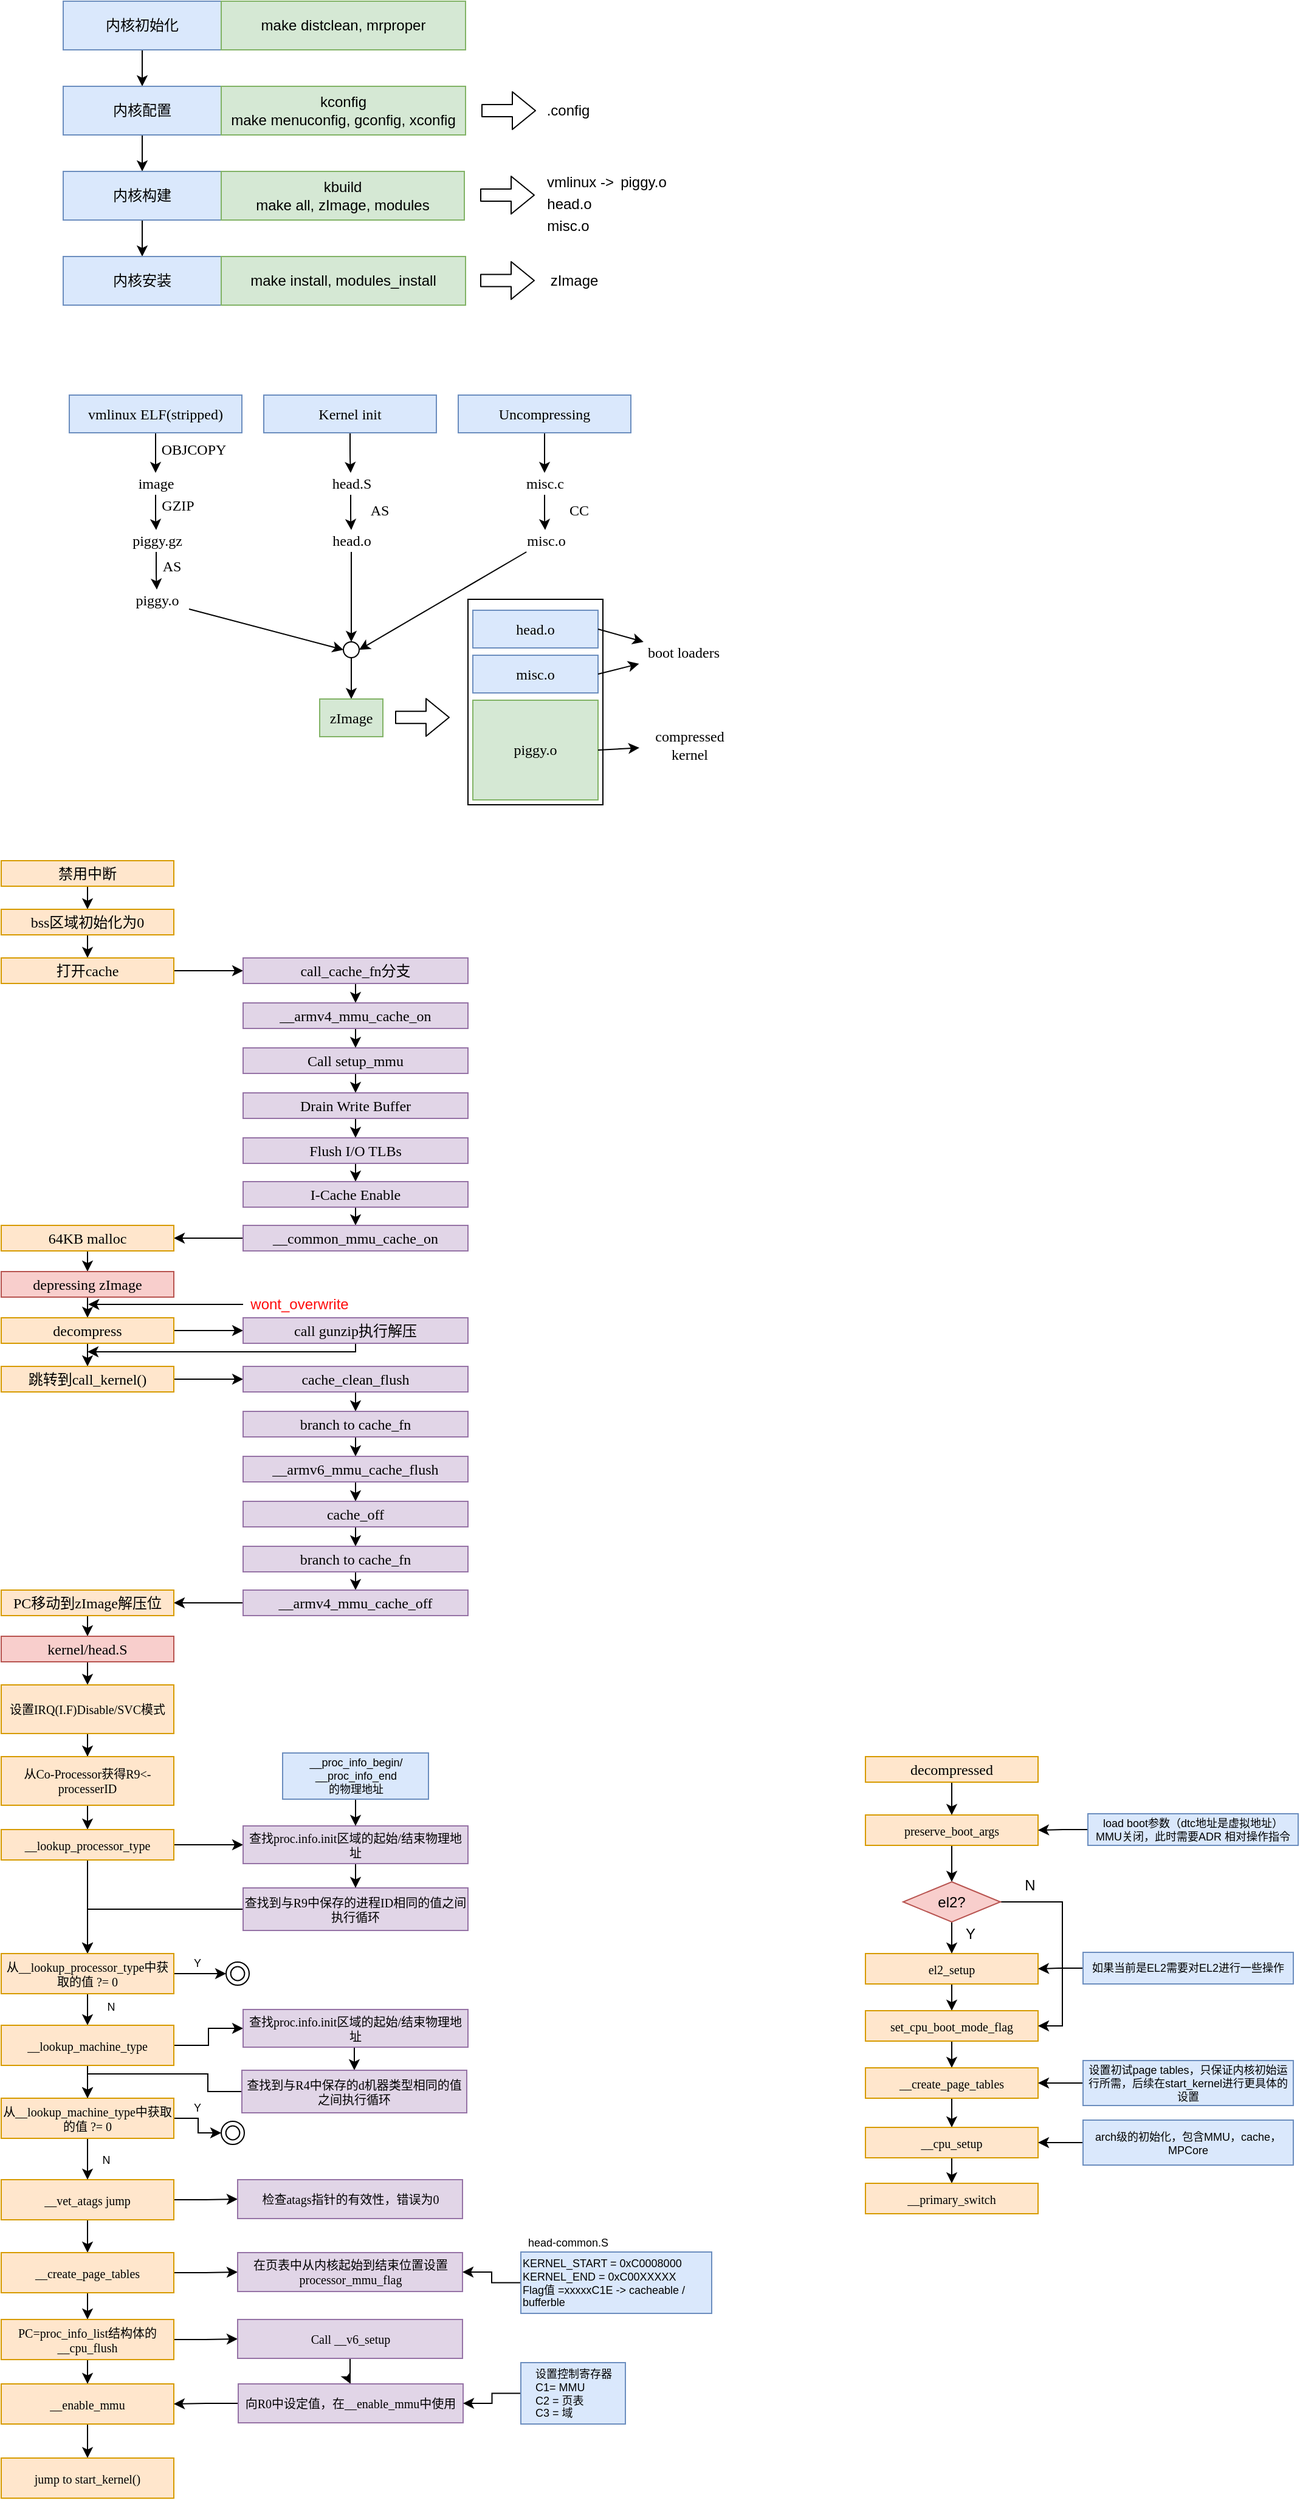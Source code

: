 <mxfile version="16.5.1" type="device"><diagram id="nBlxCqWoki0_Coxsjwx_" name="第 1 页"><mxGraphModel dx="613" dy="431" grid="0" gridSize="10" guides="1" tooltips="1" connect="1" arrows="1" fold="1" page="1" pageScale="1" pageWidth="827" pageHeight="1169" math="0" shadow="0"><root><mxCell id="0"/><mxCell id="1" parent="0"/><mxCell id="ceOXAeum6DfTXR1gbosc-9" style="edgeStyle=orthogonalEdgeStyle;rounded=1;orthogonalLoop=1;jettySize=auto;html=1;exitX=0.5;exitY=1;exitDx=0;exitDy=0;entryX=0.5;entryY=0;entryDx=0;entryDy=0;fontFamily=Helvetica;" parent="1" source="ceOXAeum6DfTXR1gbosc-1" target="ceOXAeum6DfTXR1gbosc-2" edge="1"><mxGeometry relative="1" as="geometry"/></mxCell><mxCell id="ceOXAeum6DfTXR1gbosc-1" value="内核初始化" style="rounded=0;whiteSpace=wrap;html=1;fillColor=#dae8fc;strokeColor=#6c8ebf;" parent="1" vertex="1"><mxGeometry x="160" y="230" width="130" height="40" as="geometry"/></mxCell><mxCell id="ceOXAeum6DfTXR1gbosc-10" style="edgeStyle=orthogonalEdgeStyle;rounded=1;orthogonalLoop=1;jettySize=auto;html=1;exitX=0.5;exitY=1;exitDx=0;exitDy=0;entryX=0.5;entryY=0;entryDx=0;entryDy=0;fontFamily=Helvetica;" parent="1" source="ceOXAeum6DfTXR1gbosc-2" target="ceOXAeum6DfTXR1gbosc-3" edge="1"><mxGeometry relative="1" as="geometry"/></mxCell><mxCell id="ceOXAeum6DfTXR1gbosc-2" value="内核配置" style="rounded=0;whiteSpace=wrap;html=1;fillColor=#dae8fc;strokeColor=#6c8ebf;" parent="1" vertex="1"><mxGeometry x="160" y="300" width="130" height="40" as="geometry"/></mxCell><mxCell id="ceOXAeum6DfTXR1gbosc-11" style="edgeStyle=orthogonalEdgeStyle;rounded=1;orthogonalLoop=1;jettySize=auto;html=1;exitX=0.5;exitY=1;exitDx=0;exitDy=0;fontFamily=Helvetica;" parent="1" source="ceOXAeum6DfTXR1gbosc-3" target="ceOXAeum6DfTXR1gbosc-4" edge="1"><mxGeometry relative="1" as="geometry"/></mxCell><mxCell id="ceOXAeum6DfTXR1gbosc-3" value="内核构建" style="rounded=0;whiteSpace=wrap;html=1;fillColor=#dae8fc;strokeColor=#6c8ebf;" parent="1" vertex="1"><mxGeometry x="160" y="370" width="130" height="40" as="geometry"/></mxCell><mxCell id="ceOXAeum6DfTXR1gbosc-4" value="内核安装" style="rounded=0;whiteSpace=wrap;html=1;fillColor=#dae8fc;strokeColor=#6c8ebf;" parent="1" vertex="1"><mxGeometry x="160" y="440" width="130" height="40" as="geometry"/></mxCell><mxCell id="ceOXAeum6DfTXR1gbosc-5" value="make distclean, mrproper" style="rounded=0;whiteSpace=wrap;html=1;fillColor=#d5e8d4;strokeColor=#82b366;" parent="1" vertex="1"><mxGeometry x="290" y="230" width="201" height="40" as="geometry"/></mxCell><mxCell id="ceOXAeum6DfTXR1gbosc-6" value="kconfig&lt;br&gt;make menuconfig, gconfig, xconfig" style="rounded=0;whiteSpace=wrap;html=1;fillColor=#d5e8d4;strokeColor=#82b366;" parent="1" vertex="1"><mxGeometry x="290" y="300" width="201" height="40" as="geometry"/></mxCell><mxCell id="ceOXAeum6DfTXR1gbosc-7" value="kbuild&lt;br&gt;make all, zImage, modules" style="rounded=0;whiteSpace=wrap;html=1;fillColor=#d5e8d4;strokeColor=#82b366;" parent="1" vertex="1"><mxGeometry x="290" y="370" width="200" height="40" as="geometry"/></mxCell><mxCell id="ceOXAeum6DfTXR1gbosc-8" value="make install, modules_install" style="rounded=0;whiteSpace=wrap;html=1;fillColor=#d5e8d4;strokeColor=#82b366;" parent="1" vertex="1"><mxGeometry x="290" y="440" width="201" height="40" as="geometry"/></mxCell><mxCell id="ceOXAeum6DfTXR1gbosc-12" value="" style="shape=flexArrow;endArrow=classic;html=1;rounded=1;fontFamily=Helvetica;" parent="1" edge="1"><mxGeometry width="50" height="50" relative="1" as="geometry"><mxPoint x="504" y="320" as="sourcePoint"/><mxPoint x="549" y="320" as="targetPoint"/></mxGeometry></mxCell><mxCell id="ceOXAeum6DfTXR1gbosc-13" value=".config" style="text;html=1;align=center;verticalAlign=middle;resizable=0;points=[];autosize=1;strokeColor=none;fillColor=none;fontFamily=Helvetica;" parent="1" vertex="1"><mxGeometry x="552" y="311" width="45" height="18" as="geometry"/></mxCell><mxCell id="ceOXAeum6DfTXR1gbosc-14" value="" style="shape=flexArrow;endArrow=classic;html=1;rounded=1;fontFamily=Helvetica;" parent="1" edge="1"><mxGeometry width="50" height="50" relative="1" as="geometry"><mxPoint x="503" y="389.5" as="sourcePoint"/><mxPoint x="548" y="389.5" as="targetPoint"/></mxGeometry></mxCell><mxCell id="ceOXAeum6DfTXR1gbosc-15" value="vmlinux -&amp;gt;" style="text;html=1;align=center;verticalAlign=middle;resizable=0;points=[];autosize=1;strokeColor=none;fillColor=none;fontFamily=Helvetica;" parent="1" vertex="1"><mxGeometry x="552" y="370" width="65" height="18" as="geometry"/></mxCell><mxCell id="ceOXAeum6DfTXR1gbosc-16" value="head.o" style="text;html=1;align=center;verticalAlign=middle;resizable=0;points=[];autosize=1;strokeColor=none;fillColor=none;fontFamily=Helvetica;" parent="1" vertex="1"><mxGeometry x="552" y="388" width="47" height="18" as="geometry"/></mxCell><mxCell id="ceOXAeum6DfTXR1gbosc-17" value="misc.o" style="text;html=1;align=center;verticalAlign=middle;resizable=0;points=[];autosize=1;strokeColor=none;fillColor=none;fontFamily=Helvetica;" parent="1" vertex="1"><mxGeometry x="552" y="406" width="45" height="18" as="geometry"/></mxCell><mxCell id="ceOXAeum6DfTXR1gbosc-18" value="piggy.o" style="text;html=1;align=center;verticalAlign=middle;resizable=0;points=[];autosize=1;strokeColor=none;fillColor=none;fontFamily=Helvetica;" parent="1" vertex="1"><mxGeometry x="613" y="370" width="48" height="18" as="geometry"/></mxCell><mxCell id="ceOXAeum6DfTXR1gbosc-20" value="" style="shape=flexArrow;endArrow=classic;html=1;rounded=1;fontFamily=Helvetica;" parent="1" edge="1"><mxGeometry width="50" height="50" relative="1" as="geometry"><mxPoint x="503" y="459.8" as="sourcePoint"/><mxPoint x="548" y="459.8" as="targetPoint"/></mxGeometry></mxCell><mxCell id="ceOXAeum6DfTXR1gbosc-21" value="zImage" style="text;html=1;align=center;verticalAlign=middle;resizable=0;points=[];autosize=1;strokeColor=none;fillColor=none;fontFamily=Helvetica;" parent="1" vertex="1"><mxGeometry x="555" y="451" width="49" height="18" as="geometry"/></mxCell><mxCell id="ceOXAeum6DfTXR1gbosc-27" style="edgeStyle=orthogonalEdgeStyle;rounded=1;orthogonalLoop=1;jettySize=auto;html=1;exitX=0.5;exitY=1;exitDx=0;exitDy=0;fontFamily=Verdana;" parent="1" source="ceOXAeum6DfTXR1gbosc-22" target="ceOXAeum6DfTXR1gbosc-26" edge="1"><mxGeometry relative="1" as="geometry"/></mxCell><mxCell id="ceOXAeum6DfTXR1gbosc-22" value="vmlinux ELF(stripped)" style="rounded=0;whiteSpace=wrap;html=1;fillColor=#dae8fc;strokeColor=#6c8ebf;fontFamily=Verdana;horizontal=1;" parent="1" vertex="1"><mxGeometry x="165" y="554" width="142" height="31" as="geometry"/></mxCell><mxCell id="ceOXAeum6DfTXR1gbosc-37" style="edgeStyle=orthogonalEdgeStyle;rounded=1;orthogonalLoop=1;jettySize=auto;html=1;exitX=0.5;exitY=1;exitDx=0;exitDy=0;fontFamily=Verdana;" parent="1" source="ceOXAeum6DfTXR1gbosc-23" target="ceOXAeum6DfTXR1gbosc-36" edge="1"><mxGeometry relative="1" as="geometry"/></mxCell><mxCell id="ceOXAeum6DfTXR1gbosc-23" value="Kernel init" style="rounded=0;whiteSpace=wrap;html=1;fillColor=#dae8fc;strokeColor=#6c8ebf;fontFamily=Verdana;horizontal=1;" parent="1" vertex="1"><mxGeometry x="325" y="554" width="142" height="31" as="geometry"/></mxCell><mxCell id="ceOXAeum6DfTXR1gbosc-44" style="edgeStyle=orthogonalEdgeStyle;rounded=1;orthogonalLoop=1;jettySize=auto;html=1;exitX=0.5;exitY=1;exitDx=0;exitDy=0;fontFamily=Verdana;" parent="1" source="ceOXAeum6DfTXR1gbosc-24" target="ceOXAeum6DfTXR1gbosc-41" edge="1"><mxGeometry relative="1" as="geometry"/></mxCell><mxCell id="ceOXAeum6DfTXR1gbosc-24" value="Uncompressing" style="rounded=0;whiteSpace=wrap;html=1;fillColor=#dae8fc;strokeColor=#6c8ebf;fontFamily=Verdana;horizontal=1;" parent="1" vertex="1"><mxGeometry x="485" y="554" width="142" height="31" as="geometry"/></mxCell><mxCell id="ceOXAeum6DfTXR1gbosc-29" style="edgeStyle=orthogonalEdgeStyle;rounded=1;orthogonalLoop=1;jettySize=auto;html=1;fontFamily=Verdana;" parent="1" source="ceOXAeum6DfTXR1gbosc-26" target="ceOXAeum6DfTXR1gbosc-28" edge="1"><mxGeometry relative="1" as="geometry"/></mxCell><mxCell id="ceOXAeum6DfTXR1gbosc-26" value="image" style="text;html=1;align=center;verticalAlign=middle;resizable=0;points=[];autosize=1;strokeColor=none;fillColor=none;fontFamily=Verdana;" parent="1" vertex="1"><mxGeometry x="212.5" y="618" width="47" height="18" as="geometry"/></mxCell><mxCell id="ceOXAeum6DfTXR1gbosc-34" style="edgeStyle=orthogonalEdgeStyle;rounded=1;orthogonalLoop=1;jettySize=auto;html=1;fontFamily=Verdana;" parent="1" source="ceOXAeum6DfTXR1gbosc-28" target="ceOXAeum6DfTXR1gbosc-33" edge="1"><mxGeometry relative="1" as="geometry"/></mxCell><mxCell id="ceOXAeum6DfTXR1gbosc-28" value="piggy.gz" style="text;html=1;align=center;verticalAlign=middle;resizable=0;points=[];autosize=1;strokeColor=none;fillColor=none;fontFamily=Verdana;" parent="1" vertex="1"><mxGeometry x="206.5" y="665" width="60" height="18" as="geometry"/></mxCell><mxCell id="ceOXAeum6DfTXR1gbosc-30" value="GZIP" style="text;html=1;align=center;verticalAlign=middle;resizable=0;points=[];autosize=1;strokeColor=none;fillColor=none;fontFamily=Verdana;" parent="1" vertex="1"><mxGeometry x="234" y="636" width="40" height="18" as="geometry"/></mxCell><mxCell id="ceOXAeum6DfTXR1gbosc-31" value="OBJCOPY" style="text;html=1;align=center;verticalAlign=middle;resizable=0;points=[];autosize=1;strokeColor=none;fillColor=none;fontFamily=Verdana;" parent="1" vertex="1"><mxGeometry x="234" y="590" width="66" height="18" as="geometry"/></mxCell><mxCell id="ceOXAeum6DfTXR1gbosc-47" style="rounded=1;orthogonalLoop=1;jettySize=auto;html=1;entryX=0;entryY=0.5;entryDx=0;entryDy=0;fontFamily=Verdana;" parent="1" source="ceOXAeum6DfTXR1gbosc-33" target="ceOXAeum6DfTXR1gbosc-46" edge="1"><mxGeometry relative="1" as="geometry"/></mxCell><mxCell id="ceOXAeum6DfTXR1gbosc-33" value="piggy.o" style="text;html=1;align=center;verticalAlign=middle;resizable=0;points=[];autosize=1;strokeColor=none;fillColor=none;fontFamily=Verdana;" parent="1" vertex="1"><mxGeometry x="210.5" y="714" width="53" height="18" as="geometry"/></mxCell><mxCell id="ceOXAeum6DfTXR1gbosc-35" value="AS" style="text;html=1;align=center;verticalAlign=middle;resizable=0;points=[];autosize=1;strokeColor=none;fillColor=none;fontFamily=Verdana;" parent="1" vertex="1"><mxGeometry x="236" y="686" width="26" height="18" as="geometry"/></mxCell><mxCell id="ceOXAeum6DfTXR1gbosc-40" style="edgeStyle=orthogonalEdgeStyle;rounded=1;orthogonalLoop=1;jettySize=auto;html=1;fontFamily=Verdana;" parent="1" source="ceOXAeum6DfTXR1gbosc-36" target="ceOXAeum6DfTXR1gbosc-39" edge="1"><mxGeometry relative="1" as="geometry"/></mxCell><mxCell id="ceOXAeum6DfTXR1gbosc-36" value="head.S" style="text;html=1;align=center;verticalAlign=middle;resizable=0;points=[];autosize=1;strokeColor=none;fillColor=none;fontFamily=Verdana;" parent="1" vertex="1"><mxGeometry x="370.5" y="618" width="52" height="18" as="geometry"/></mxCell><mxCell id="ceOXAeum6DfTXR1gbosc-38" value="AS" style="text;html=1;align=center;verticalAlign=middle;resizable=0;points=[];autosize=1;strokeColor=none;fillColor=none;fontFamily=Verdana;" parent="1" vertex="1"><mxGeometry x="407" y="640" width="26" height="18" as="geometry"/></mxCell><mxCell id="ceOXAeum6DfTXR1gbosc-48" style="edgeStyle=orthogonalEdgeStyle;curved=1;rounded=1;orthogonalLoop=1;jettySize=auto;html=1;entryX=0.5;entryY=0;entryDx=0;entryDy=0;fontFamily=Verdana;" parent="1" source="ceOXAeum6DfTXR1gbosc-39" target="ceOXAeum6DfTXR1gbosc-46" edge="1"><mxGeometry relative="1" as="geometry"/></mxCell><mxCell id="ceOXAeum6DfTXR1gbosc-39" value="head.o" style="text;html=1;align=center;verticalAlign=middle;resizable=0;points=[];autosize=1;strokeColor=none;fillColor=none;fontFamily=Verdana;" parent="1" vertex="1"><mxGeometry x="371.5" y="665" width="51" height="18" as="geometry"/></mxCell><mxCell id="ceOXAeum6DfTXR1gbosc-43" style="edgeStyle=orthogonalEdgeStyle;rounded=1;orthogonalLoop=1;jettySize=auto;html=1;fontFamily=Verdana;" parent="1" source="ceOXAeum6DfTXR1gbosc-41" target="ceOXAeum6DfTXR1gbosc-42" edge="1"><mxGeometry relative="1" as="geometry"/></mxCell><mxCell id="ceOXAeum6DfTXR1gbosc-41" value="misc.c" style="text;html=1;align=center;verticalAlign=middle;resizable=0;points=[];autosize=1;strokeColor=none;fillColor=none;fontFamily=Verdana;" parent="1" vertex="1"><mxGeometry x="532" y="618" width="48" height="18" as="geometry"/></mxCell><mxCell id="ceOXAeum6DfTXR1gbosc-49" style="rounded=1;orthogonalLoop=1;jettySize=auto;html=1;entryX=1;entryY=0.5;entryDx=0;entryDy=0;fontFamily=Verdana;" parent="1" source="ceOXAeum6DfTXR1gbosc-42" target="ceOXAeum6DfTXR1gbosc-46" edge="1"><mxGeometry relative="1" as="geometry"/></mxCell><mxCell id="ceOXAeum6DfTXR1gbosc-42" value="misc.o" style="text;html=1;align=center;verticalAlign=middle;resizable=0;points=[];autosize=1;strokeColor=none;fillColor=none;fontFamily=Verdana;" parent="1" vertex="1"><mxGeometry x="532" y="665" width="49" height="18" as="geometry"/></mxCell><mxCell id="ceOXAeum6DfTXR1gbosc-45" value="CC" style="text;html=1;align=center;verticalAlign=middle;resizable=0;points=[];autosize=1;strokeColor=none;fillColor=none;fontFamily=Verdana;" parent="1" vertex="1"><mxGeometry x="570" y="640" width="27" height="18" as="geometry"/></mxCell><mxCell id="ceOXAeum6DfTXR1gbosc-51" style="edgeStyle=none;rounded=1;orthogonalLoop=1;jettySize=auto;html=1;exitX=0.5;exitY=1;exitDx=0;exitDy=0;fontFamily=Verdana;" parent="1" source="ceOXAeum6DfTXR1gbosc-46" target="ceOXAeum6DfTXR1gbosc-50" edge="1"><mxGeometry relative="1" as="geometry"/></mxCell><mxCell id="ceOXAeum6DfTXR1gbosc-46" value="" style="ellipse;whiteSpace=wrap;html=1;aspect=fixed;rounded=0;fontFamily=Verdana;" parent="1" vertex="1"><mxGeometry x="390.5" y="757" width="13" height="13" as="geometry"/></mxCell><mxCell id="ceOXAeum6DfTXR1gbosc-50" value="zImage" style="rounded=0;whiteSpace=wrap;html=1;fillColor=#d5e8d4;strokeColor=#82b366;fontFamily=Verdana;horizontal=1;" parent="1" vertex="1"><mxGeometry x="371" y="804" width="52" height="31" as="geometry"/></mxCell><mxCell id="ceOXAeum6DfTXR1gbosc-56" value="" style="group" parent="1" vertex="1" connectable="0"><mxGeometry x="493" y="722" width="111" height="169" as="geometry"/></mxCell><mxCell id="ceOXAeum6DfTXR1gbosc-52" value="" style="rounded=0;whiteSpace=wrap;html=1;fontFamily=Verdana;horizontal=1;" parent="ceOXAeum6DfTXR1gbosc-56" vertex="1"><mxGeometry width="111" height="169" as="geometry"/></mxCell><mxCell id="ceOXAeum6DfTXR1gbosc-53" value="head.o" style="rounded=0;whiteSpace=wrap;html=1;fillColor=#dae8fc;strokeColor=#6c8ebf;fontFamily=Verdana;horizontal=1;" parent="ceOXAeum6DfTXR1gbosc-56" vertex="1"><mxGeometry x="4" y="9" width="103" height="31" as="geometry"/></mxCell><mxCell id="ceOXAeum6DfTXR1gbosc-54" value="misc.o" style="rounded=0;whiteSpace=wrap;html=1;fillColor=#dae8fc;strokeColor=#6c8ebf;fontFamily=Verdana;horizontal=1;" parent="ceOXAeum6DfTXR1gbosc-56" vertex="1"><mxGeometry x="4" y="46" width="103" height="31" as="geometry"/></mxCell><mxCell id="ceOXAeum6DfTXR1gbosc-55" value="piggy.o" style="rounded=0;whiteSpace=wrap;html=1;fillColor=#d5e8d4;strokeColor=#82b366;fontFamily=Verdana;horizontal=1;" parent="ceOXAeum6DfTXR1gbosc-56" vertex="1"><mxGeometry x="4" y="83" width="103" height="82" as="geometry"/></mxCell><mxCell id="ceOXAeum6DfTXR1gbosc-58" value="" style="shape=flexArrow;endArrow=classic;html=1;rounded=1;fontFamily=Helvetica;" parent="1" edge="1"><mxGeometry width="50" height="50" relative="1" as="geometry"><mxPoint x="433" y="819.16" as="sourcePoint"/><mxPoint x="478" y="819.16" as="targetPoint"/></mxGeometry></mxCell><mxCell id="ceOXAeum6DfTXR1gbosc-59" value="boot loaders" style="text;html=1;align=center;verticalAlign=middle;resizable=0;points=[];autosize=1;strokeColor=none;fillColor=none;fontFamily=Verdana;" parent="1" vertex="1"><mxGeometry x="627" y="757" width="85" height="18" as="geometry"/></mxCell><mxCell id="ceOXAeum6DfTXR1gbosc-60" style="edgeStyle=none;rounded=1;orthogonalLoop=1;jettySize=auto;html=1;exitX=1;exitY=0.5;exitDx=0;exitDy=0;fontFamily=Verdana;" parent="1" source="ceOXAeum6DfTXR1gbosc-53" target="ceOXAeum6DfTXR1gbosc-59" edge="1"><mxGeometry relative="1" as="geometry"/></mxCell><mxCell id="ceOXAeum6DfTXR1gbosc-61" style="edgeStyle=none;rounded=1;orthogonalLoop=1;jettySize=auto;html=1;exitX=1;exitY=0.5;exitDx=0;exitDy=0;fontFamily=Verdana;" parent="1" source="ceOXAeum6DfTXR1gbosc-54" target="ceOXAeum6DfTXR1gbosc-59" edge="1"><mxGeometry relative="1" as="geometry"/></mxCell><mxCell id="ceOXAeum6DfTXR1gbosc-62" value="compressed&lt;br&gt;kernel" style="text;html=1;align=center;verticalAlign=middle;resizable=0;points=[];autosize=1;strokeColor=none;fillColor=none;fontFamily=Verdana;" parent="1" vertex="1"><mxGeometry x="634" y="826" width="82" height="32" as="geometry"/></mxCell><mxCell id="ceOXAeum6DfTXR1gbosc-63" style="edgeStyle=none;rounded=1;orthogonalLoop=1;jettySize=auto;html=1;exitX=1;exitY=0.5;exitDx=0;exitDy=0;fontFamily=Verdana;" parent="1" source="ceOXAeum6DfTXR1gbosc-55" target="ceOXAeum6DfTXR1gbosc-62" edge="1"><mxGeometry relative="1" as="geometry"/></mxCell><mxCell id="ceOXAeum6DfTXR1gbosc-77" style="edgeStyle=none;rounded=1;orthogonalLoop=1;jettySize=auto;html=1;exitX=0.5;exitY=1;exitDx=0;exitDy=0;fontFamily=Verdana;" parent="1" source="ceOXAeum6DfTXR1gbosc-65" target="ceOXAeum6DfTXR1gbosc-67" edge="1"><mxGeometry relative="1" as="geometry"/></mxCell><mxCell id="ceOXAeum6DfTXR1gbosc-65" value="禁用中断" style="rounded=0;whiteSpace=wrap;html=1;fillColor=#ffe6cc;strokeColor=#d79b00;fontFamily=Verdana;horizontal=1;" parent="1" vertex="1"><mxGeometry x="109" y="937" width="142" height="21" as="geometry"/></mxCell><mxCell id="ceOXAeum6DfTXR1gbosc-78" style="edgeStyle=none;rounded=1;orthogonalLoop=1;jettySize=auto;html=1;exitX=0.5;exitY=1;exitDx=0;exitDy=0;fontFamily=Verdana;" parent="1" source="ceOXAeum6DfTXR1gbosc-67" target="ceOXAeum6DfTXR1gbosc-68" edge="1"><mxGeometry relative="1" as="geometry"/></mxCell><mxCell id="ceOXAeum6DfTXR1gbosc-67" value="bss区域初始化为0" style="rounded=0;whiteSpace=wrap;html=1;fillColor=#ffe6cc;strokeColor=#d79b00;fontFamily=Verdana;horizontal=1;" parent="1" vertex="1"><mxGeometry x="109" y="977" width="142" height="21" as="geometry"/></mxCell><mxCell id="ceOXAeum6DfTXR1gbosc-79" style="edgeStyle=none;rounded=1;orthogonalLoop=1;jettySize=auto;html=1;exitX=1;exitY=0.5;exitDx=0;exitDy=0;entryX=0;entryY=0.5;entryDx=0;entryDy=0;fontFamily=Verdana;" parent="1" source="ceOXAeum6DfTXR1gbosc-68" target="ceOXAeum6DfTXR1gbosc-69" edge="1"><mxGeometry relative="1" as="geometry"/></mxCell><mxCell id="ceOXAeum6DfTXR1gbosc-68" value="打开cache" style="rounded=0;whiteSpace=wrap;html=1;fillColor=#ffe6cc;strokeColor=#d79b00;fontFamily=Verdana;horizontal=1;" parent="1" vertex="1"><mxGeometry x="109" y="1017" width="142" height="21" as="geometry"/></mxCell><mxCell id="ceOXAeum6DfTXR1gbosc-80" style="edgeStyle=none;rounded=1;orthogonalLoop=1;jettySize=auto;html=1;exitX=0.5;exitY=1;exitDx=0;exitDy=0;entryX=0.5;entryY=0;entryDx=0;entryDy=0;fontFamily=Verdana;" parent="1" source="ceOXAeum6DfTXR1gbosc-69" target="ceOXAeum6DfTXR1gbosc-70" edge="1"><mxGeometry relative="1" as="geometry"/></mxCell><mxCell id="ceOXAeum6DfTXR1gbosc-69" value="call_cache_fn分支" style="rounded=0;whiteSpace=wrap;html=1;fillColor=#e1d5e7;strokeColor=#9673a6;fontFamily=Verdana;horizontal=1;" parent="1" vertex="1"><mxGeometry x="308" y="1017" width="185" height="21" as="geometry"/></mxCell><mxCell id="ceOXAeum6DfTXR1gbosc-81" style="edgeStyle=none;rounded=1;orthogonalLoop=1;jettySize=auto;html=1;exitX=0.5;exitY=1;exitDx=0;exitDy=0;entryX=0.5;entryY=0;entryDx=0;entryDy=0;fontFamily=Verdana;" parent="1" source="ceOXAeum6DfTXR1gbosc-70" target="ceOXAeum6DfTXR1gbosc-71" edge="1"><mxGeometry relative="1" as="geometry"/></mxCell><mxCell id="ceOXAeum6DfTXR1gbosc-70" value="__armv4_mmu_cache_on" style="rounded=0;whiteSpace=wrap;html=1;fillColor=#e1d5e7;strokeColor=#9673a6;fontFamily=Verdana;horizontal=1;" parent="1" vertex="1"><mxGeometry x="308" y="1054" width="185" height="21" as="geometry"/></mxCell><mxCell id="ceOXAeum6DfTXR1gbosc-82" style="edgeStyle=none;rounded=1;orthogonalLoop=1;jettySize=auto;html=1;exitX=0.5;exitY=1;exitDx=0;exitDy=0;fontFamily=Verdana;" parent="1" source="ceOXAeum6DfTXR1gbosc-71" target="ceOXAeum6DfTXR1gbosc-72" edge="1"><mxGeometry relative="1" as="geometry"/></mxCell><mxCell id="ceOXAeum6DfTXR1gbosc-71" value="Call setup_mmu" style="rounded=0;whiteSpace=wrap;html=1;fillColor=#e1d5e7;strokeColor=#9673a6;fontFamily=Verdana;horizontal=1;" parent="1" vertex="1"><mxGeometry x="308" y="1091" width="185" height="21" as="geometry"/></mxCell><mxCell id="ceOXAeum6DfTXR1gbosc-83" style="edgeStyle=none;rounded=1;orthogonalLoop=1;jettySize=auto;html=1;exitX=0.5;exitY=1;exitDx=0;exitDy=0;entryX=0.5;entryY=0;entryDx=0;entryDy=0;fontFamily=Verdana;" parent="1" source="ceOXAeum6DfTXR1gbosc-72" target="ceOXAeum6DfTXR1gbosc-73" edge="1"><mxGeometry relative="1" as="geometry"/></mxCell><mxCell id="ceOXAeum6DfTXR1gbosc-72" value="Drain Write Buffer" style="rounded=0;whiteSpace=wrap;html=1;fillColor=#e1d5e7;strokeColor=#9673a6;fontFamily=Verdana;horizontal=1;" parent="1" vertex="1"><mxGeometry x="308" y="1128" width="185" height="21" as="geometry"/></mxCell><mxCell id="ceOXAeum6DfTXR1gbosc-84" style="edgeStyle=none;rounded=1;orthogonalLoop=1;jettySize=auto;html=1;exitX=0.5;exitY=1;exitDx=0;exitDy=0;fontFamily=Verdana;" parent="1" source="ceOXAeum6DfTXR1gbosc-73" target="ceOXAeum6DfTXR1gbosc-74" edge="1"><mxGeometry relative="1" as="geometry"/></mxCell><mxCell id="ceOXAeum6DfTXR1gbosc-73" value="Flush I/O TLBs" style="rounded=0;whiteSpace=wrap;html=1;fillColor=#e1d5e7;strokeColor=#9673a6;fontFamily=Verdana;horizontal=1;" parent="1" vertex="1"><mxGeometry x="308" y="1165" width="185" height="21" as="geometry"/></mxCell><mxCell id="ceOXAeum6DfTXR1gbosc-85" style="edgeStyle=none;rounded=1;orthogonalLoop=1;jettySize=auto;html=1;exitX=0.5;exitY=1;exitDx=0;exitDy=0;entryX=0.5;entryY=0;entryDx=0;entryDy=0;fontFamily=Verdana;" parent="1" source="ceOXAeum6DfTXR1gbosc-74" target="ceOXAeum6DfTXR1gbosc-75" edge="1"><mxGeometry relative="1" as="geometry"/></mxCell><mxCell id="ceOXAeum6DfTXR1gbosc-74" value="I-Cache Enable" style="rounded=0;whiteSpace=wrap;html=1;fillColor=#e1d5e7;strokeColor=#9673a6;fontFamily=Verdana;horizontal=1;" parent="1" vertex="1"><mxGeometry x="308" y="1201" width="185" height="21" as="geometry"/></mxCell><mxCell id="ceOXAeum6DfTXR1gbosc-86" style="edgeStyle=none;rounded=1;orthogonalLoop=1;jettySize=auto;html=1;exitX=0;exitY=0.5;exitDx=0;exitDy=0;fontFamily=Verdana;" parent="1" source="ceOXAeum6DfTXR1gbosc-75" target="ceOXAeum6DfTXR1gbosc-76" edge="1"><mxGeometry relative="1" as="geometry"/></mxCell><mxCell id="ceOXAeum6DfTXR1gbosc-75" value="__common_mmu_cache_on" style="rounded=0;whiteSpace=wrap;html=1;fillColor=#e1d5e7;strokeColor=#9673a6;fontFamily=Verdana;horizontal=1;" parent="1" vertex="1"><mxGeometry x="308" y="1237" width="185" height="21" as="geometry"/></mxCell><mxCell id="ceOXAeum6DfTXR1gbosc-88" style="edgeStyle=none;rounded=1;orthogonalLoop=1;jettySize=auto;html=1;exitX=0.5;exitY=1;exitDx=0;exitDy=0;fontFamily=Verdana;" parent="1" source="ceOXAeum6DfTXR1gbosc-76" target="ceOXAeum6DfTXR1gbosc-87" edge="1"><mxGeometry relative="1" as="geometry"/></mxCell><mxCell id="ceOXAeum6DfTXR1gbosc-76" value="64KB malloc" style="rounded=0;whiteSpace=wrap;html=1;fillColor=#ffe6cc;strokeColor=#d79b00;fontFamily=Verdana;horizontal=1;" parent="1" vertex="1"><mxGeometry x="109" y="1237" width="142" height="21" as="geometry"/></mxCell><mxCell id="aK4q0kGJORxL1aqDNGc3-50" style="edgeStyle=orthogonalEdgeStyle;rounded=0;orthogonalLoop=1;jettySize=auto;html=1;exitX=0.5;exitY=1;exitDx=0;exitDy=0;entryX=0.5;entryY=0;entryDx=0;entryDy=0;" parent="1" source="ceOXAeum6DfTXR1gbosc-87" target="aK4q0kGJORxL1aqDNGc3-26" edge="1"><mxGeometry relative="1" as="geometry"/></mxCell><mxCell id="ceOXAeum6DfTXR1gbosc-87" value="depressing zImage" style="rounded=0;whiteSpace=wrap;html=1;fillColor=#f8cecc;strokeColor=#b85450;fontFamily=Verdana;horizontal=1;" parent="1" vertex="1"><mxGeometry x="109" y="1275" width="142" height="21" as="geometry"/></mxCell><mxCell id="aK4q0kGJORxL1aqDNGc3-25" style="edgeStyle=none;rounded=1;orthogonalLoop=1;jettySize=auto;html=1;exitX=0.5;exitY=1;exitDx=0;exitDy=0;fontFamily=Verdana;" parent="1" source="aK4q0kGJORxL1aqDNGc3-26" target="aK4q0kGJORxL1aqDNGc3-28" edge="1"><mxGeometry relative="1" as="geometry"/></mxCell><mxCell id="aK4q0kGJORxL1aqDNGc3-67" style="edgeStyle=orthogonalEdgeStyle;rounded=0;orthogonalLoop=1;jettySize=auto;html=1;exitX=1;exitY=0.5;exitDx=0;exitDy=0;entryX=0;entryY=0.5;entryDx=0;entryDy=0;" parent="1" source="aK4q0kGJORxL1aqDNGc3-26" target="aK4q0kGJORxL1aqDNGc3-48" edge="1"><mxGeometry relative="1" as="geometry"/></mxCell><mxCell id="aK4q0kGJORxL1aqDNGc3-26" value="decompress" style="rounded=0;whiteSpace=wrap;html=1;fillColor=#ffe6cc;strokeColor=#d79b00;fontFamily=Verdana;horizontal=1;" parent="1" vertex="1"><mxGeometry x="109" y="1313" width="142" height="21" as="geometry"/></mxCell><mxCell id="aK4q0kGJORxL1aqDNGc3-53" style="edgeStyle=orthogonalEdgeStyle;rounded=0;orthogonalLoop=1;jettySize=auto;html=1;exitX=1;exitY=0.5;exitDx=0;exitDy=0;entryX=0;entryY=0.5;entryDx=0;entryDy=0;" parent="1" source="aK4q0kGJORxL1aqDNGc3-28" target="aK4q0kGJORxL1aqDNGc3-32" edge="1"><mxGeometry relative="1" as="geometry"/></mxCell><mxCell id="aK4q0kGJORxL1aqDNGc3-28" value="跳转到call_kernel()" style="rounded=0;whiteSpace=wrap;html=1;fillColor=#ffe6cc;strokeColor=#d79b00;fontFamily=Verdana;horizontal=1;" parent="1" vertex="1"><mxGeometry x="109" y="1353" width="142" height="21" as="geometry"/></mxCell><mxCell id="aK4q0kGJORxL1aqDNGc3-31" style="edgeStyle=none;rounded=1;orthogonalLoop=1;jettySize=auto;html=1;exitX=0.5;exitY=1;exitDx=0;exitDy=0;entryX=0.5;entryY=0;entryDx=0;entryDy=0;fontFamily=Verdana;" parent="1" source="aK4q0kGJORxL1aqDNGc3-32" target="aK4q0kGJORxL1aqDNGc3-34" edge="1"><mxGeometry relative="1" as="geometry"/></mxCell><mxCell id="aK4q0kGJORxL1aqDNGc3-32" value="cache_clean_flush" style="rounded=0;whiteSpace=wrap;html=1;fillColor=#e1d5e7;strokeColor=#9673a6;fontFamily=Verdana;horizontal=1;" parent="1" vertex="1"><mxGeometry x="308" y="1353" width="185" height="21" as="geometry"/></mxCell><mxCell id="aK4q0kGJORxL1aqDNGc3-33" style="edgeStyle=none;rounded=1;orthogonalLoop=1;jettySize=auto;html=1;exitX=0.5;exitY=1;exitDx=0;exitDy=0;entryX=0.5;entryY=0;entryDx=0;entryDy=0;fontFamily=Verdana;" parent="1" source="aK4q0kGJORxL1aqDNGc3-34" target="aK4q0kGJORxL1aqDNGc3-36" edge="1"><mxGeometry relative="1" as="geometry"/></mxCell><mxCell id="aK4q0kGJORxL1aqDNGc3-34" value="branch to cache_fn" style="rounded=0;whiteSpace=wrap;html=1;fillColor=#e1d5e7;strokeColor=#9673a6;fontFamily=Verdana;horizontal=1;" parent="1" vertex="1"><mxGeometry x="308" y="1390" width="185" height="21" as="geometry"/></mxCell><mxCell id="aK4q0kGJORxL1aqDNGc3-35" style="edgeStyle=none;rounded=1;orthogonalLoop=1;jettySize=auto;html=1;exitX=0.5;exitY=1;exitDx=0;exitDy=0;fontFamily=Verdana;" parent="1" source="aK4q0kGJORxL1aqDNGc3-36" target="aK4q0kGJORxL1aqDNGc3-38" edge="1"><mxGeometry relative="1" as="geometry"/></mxCell><mxCell id="aK4q0kGJORxL1aqDNGc3-36" value="__armv6_mmu_cache_flush" style="rounded=0;whiteSpace=wrap;html=1;fillColor=#e1d5e7;strokeColor=#9673a6;fontFamily=Verdana;horizontal=1;" parent="1" vertex="1"><mxGeometry x="308" y="1427" width="185" height="21" as="geometry"/></mxCell><mxCell id="aK4q0kGJORxL1aqDNGc3-37" style="edgeStyle=none;rounded=1;orthogonalLoop=1;jettySize=auto;html=1;exitX=0.5;exitY=1;exitDx=0;exitDy=0;entryX=0.5;entryY=0;entryDx=0;entryDy=0;fontFamily=Verdana;" parent="1" source="aK4q0kGJORxL1aqDNGc3-38" target="aK4q0kGJORxL1aqDNGc3-40" edge="1"><mxGeometry relative="1" as="geometry"/></mxCell><mxCell id="aK4q0kGJORxL1aqDNGc3-38" value="cache_off" style="rounded=0;whiteSpace=wrap;html=1;fillColor=#e1d5e7;strokeColor=#9673a6;fontFamily=Verdana;horizontal=1;" parent="1" vertex="1"><mxGeometry x="308" y="1464" width="185" height="21" as="geometry"/></mxCell><mxCell id="aK4q0kGJORxL1aqDNGc3-39" style="edgeStyle=none;rounded=1;orthogonalLoop=1;jettySize=auto;html=1;exitX=0.5;exitY=1;exitDx=0;exitDy=0;fontFamily=Verdana;" parent="1" source="aK4q0kGJORxL1aqDNGc3-40" target="aK4q0kGJORxL1aqDNGc3-42" edge="1"><mxGeometry relative="1" as="geometry"/></mxCell><mxCell id="aK4q0kGJORxL1aqDNGc3-40" value="branch to cache_fn" style="rounded=0;whiteSpace=wrap;html=1;fillColor=#e1d5e7;strokeColor=#9673a6;fontFamily=Verdana;horizontal=1;" parent="1" vertex="1"><mxGeometry x="308" y="1501" width="185" height="21" as="geometry"/></mxCell><mxCell id="aK4q0kGJORxL1aqDNGc3-59" style="edgeStyle=orthogonalEdgeStyle;rounded=0;orthogonalLoop=1;jettySize=auto;html=1;exitX=0;exitY=0.5;exitDx=0;exitDy=0;entryX=1;entryY=0.5;entryDx=0;entryDy=0;" parent="1" source="aK4q0kGJORxL1aqDNGc3-42" target="aK4q0kGJORxL1aqDNGc3-46" edge="1"><mxGeometry relative="1" as="geometry"/></mxCell><mxCell id="aK4q0kGJORxL1aqDNGc3-42" value="__armv4_mmu_cache_off" style="rounded=0;whiteSpace=wrap;html=1;fillColor=#e1d5e7;strokeColor=#9673a6;fontFamily=Verdana;horizontal=1;" parent="1" vertex="1"><mxGeometry x="308" y="1537" width="185" height="21" as="geometry"/></mxCell><mxCell id="aK4q0kGJORxL1aqDNGc3-45" style="edgeStyle=none;rounded=1;orthogonalLoop=1;jettySize=auto;html=1;exitX=0.5;exitY=1;exitDx=0;exitDy=0;fontFamily=Verdana;" parent="1" source="aK4q0kGJORxL1aqDNGc3-46" target="aK4q0kGJORxL1aqDNGc3-47" edge="1"><mxGeometry relative="1" as="geometry"/></mxCell><mxCell id="aK4q0kGJORxL1aqDNGc3-46" value="PC移动到zImage解压位" style="rounded=0;whiteSpace=wrap;html=1;fillColor=#ffe6cc;strokeColor=#d79b00;fontFamily=Verdana;horizontal=1;" parent="1" vertex="1"><mxGeometry x="109" y="1537" width="142" height="21" as="geometry"/></mxCell><mxCell id="aK4q0kGJORxL1aqDNGc3-96" style="edgeStyle=orthogonalEdgeStyle;rounded=0;orthogonalLoop=1;jettySize=auto;html=1;exitX=0.5;exitY=1;exitDx=0;exitDy=0;entryX=0.5;entryY=0;entryDx=0;entryDy=0;fontSize=10;fontColor=#FF0A0A;" parent="1" source="aK4q0kGJORxL1aqDNGc3-47" target="aK4q0kGJORxL1aqDNGc3-95" edge="1"><mxGeometry relative="1" as="geometry"/></mxCell><mxCell id="aK4q0kGJORxL1aqDNGc3-47" value="kernel/head.S" style="rounded=0;whiteSpace=wrap;html=1;fillColor=#f8cecc;strokeColor=#b85450;fontFamily=Verdana;horizontal=1;" parent="1" vertex="1"><mxGeometry x="109" y="1575" width="142" height="21" as="geometry"/></mxCell><mxCell id="aK4q0kGJORxL1aqDNGc3-66" style="edgeStyle=orthogonalEdgeStyle;rounded=0;orthogonalLoop=1;jettySize=auto;html=1;exitX=0.5;exitY=1;exitDx=0;exitDy=0;" parent="1" source="aK4q0kGJORxL1aqDNGc3-48" edge="1"><mxGeometry relative="1" as="geometry"><mxPoint x="180" y="1341" as="targetPoint"/><Array as="points"><mxPoint x="401" y="1341"/></Array></mxGeometry></mxCell><mxCell id="aK4q0kGJORxL1aqDNGc3-48" value="call gunzip执行解压" style="rounded=0;whiteSpace=wrap;html=1;fillColor=#e1d5e7;strokeColor=#9673a6;fontFamily=Verdana;horizontal=1;" parent="1" vertex="1"><mxGeometry x="308" y="1313" width="185" height="21" as="geometry"/></mxCell><mxCell id="aK4q0kGJORxL1aqDNGc3-69" style="edgeStyle=orthogonalEdgeStyle;rounded=0;orthogonalLoop=1;jettySize=auto;html=1;" parent="1" source="aK4q0kGJORxL1aqDNGc3-68" edge="1"><mxGeometry relative="1" as="geometry"><mxPoint x="180.619" y="1302" as="targetPoint"/></mxGeometry></mxCell><mxCell id="aK4q0kGJORxL1aqDNGc3-68" value="wont_overwrite" style="text;html=1;align=center;verticalAlign=middle;resizable=0;points=[];autosize=1;strokeColor=none;fillColor=none;fontColor=#FF0A0A;" parent="1" vertex="1"><mxGeometry x="308" y="1293" width="91" height="18" as="geometry"/></mxCell><mxCell id="aK4q0kGJORxL1aqDNGc3-98" style="edgeStyle=orthogonalEdgeStyle;rounded=0;orthogonalLoop=1;jettySize=auto;html=1;exitX=0.5;exitY=1;exitDx=0;exitDy=0;fontSize=10;fontColor=#FF0A0A;" parent="1" source="aK4q0kGJORxL1aqDNGc3-95" target="aK4q0kGJORxL1aqDNGc3-97" edge="1"><mxGeometry relative="1" as="geometry"/></mxCell><mxCell id="aK4q0kGJORxL1aqDNGc3-95" value="设置IRQ(I.F)Disable/SVC模式" style="rounded=0;whiteSpace=wrap;html=1;fillColor=#ffe6cc;strokeColor=#d79b00;fontFamily=Verdana;horizontal=1;fontSize=10;" parent="1" vertex="1"><mxGeometry x="109" y="1615" width="142" height="40" as="geometry"/></mxCell><mxCell id="aK4q0kGJORxL1aqDNGc3-100" style="edgeStyle=orthogonalEdgeStyle;rounded=0;orthogonalLoop=1;jettySize=auto;html=1;exitX=0.5;exitY=1;exitDx=0;exitDy=0;entryX=0.5;entryY=0;entryDx=0;entryDy=0;fontSize=10;fontColor=#FF0A0A;" parent="1" source="aK4q0kGJORxL1aqDNGc3-97" target="aK4q0kGJORxL1aqDNGc3-99" edge="1"><mxGeometry relative="1" as="geometry"/></mxCell><mxCell id="aK4q0kGJORxL1aqDNGc3-97" value="从Co-Processor获得R9&amp;lt;-processerID" style="rounded=0;whiteSpace=wrap;html=1;fillColor=#ffe6cc;strokeColor=#d79b00;fontFamily=Verdana;horizontal=1;fontSize=10;" parent="1" vertex="1"><mxGeometry x="109" y="1674" width="142" height="40" as="geometry"/></mxCell><mxCell id="aK4q0kGJORxL1aqDNGc3-102" style="edgeStyle=orthogonalEdgeStyle;rounded=0;orthogonalLoop=1;jettySize=auto;html=1;exitX=1;exitY=0.5;exitDx=0;exitDy=0;entryX=0;entryY=0.5;entryDx=0;entryDy=0;fontSize=10;fontColor=#FF0A0A;" parent="1" source="aK4q0kGJORxL1aqDNGc3-99" target="aK4q0kGJORxL1aqDNGc3-101" edge="1"><mxGeometry relative="1" as="geometry"/></mxCell><mxCell id="aK4q0kGJORxL1aqDNGc3-110" style="edgeStyle=orthogonalEdgeStyle;rounded=0;orthogonalLoop=1;jettySize=auto;html=1;exitX=0.5;exitY=1;exitDx=0;exitDy=0;fontSize=9;fontColor=#000000;" parent="1" source="aK4q0kGJORxL1aqDNGc3-99" target="aK4q0kGJORxL1aqDNGc3-108" edge="1"><mxGeometry relative="1" as="geometry"/></mxCell><mxCell id="aK4q0kGJORxL1aqDNGc3-99" value="__lookup_processor_type" style="rounded=0;whiteSpace=wrap;html=1;fillColor=#ffe6cc;strokeColor=#d79b00;fontFamily=Verdana;horizontal=1;fontSize=10;" parent="1" vertex="1"><mxGeometry x="109" y="1734" width="142" height="25" as="geometry"/></mxCell><mxCell id="aK4q0kGJORxL1aqDNGc3-107" style="edgeStyle=orthogonalEdgeStyle;rounded=0;orthogonalLoop=1;jettySize=auto;html=1;exitX=0.5;exitY=1;exitDx=0;exitDy=0;fontSize=9;fontColor=#000000;" parent="1" source="aK4q0kGJORxL1aqDNGc3-101" target="aK4q0kGJORxL1aqDNGc3-106" edge="1"><mxGeometry relative="1" as="geometry"/></mxCell><mxCell id="aK4q0kGJORxL1aqDNGc3-101" value="查找proc.info.init区域的起始/结束物理地址" style="rounded=0;whiteSpace=wrap;html=1;fillColor=#e1d5e7;strokeColor=#9673a6;fontFamily=Verdana;horizontal=1;fontSize=10;" parent="1" vertex="1"><mxGeometry x="308" y="1731" width="185" height="31" as="geometry"/></mxCell><mxCell id="aK4q0kGJORxL1aqDNGc3-153" style="edgeStyle=orthogonalEdgeStyle;rounded=0;orthogonalLoop=1;jettySize=auto;html=1;exitX=0.5;exitY=1;exitDx=0;exitDy=0;fontSize=9;fontColor=#000000;" parent="1" source="aK4q0kGJORxL1aqDNGc3-104" target="aK4q0kGJORxL1aqDNGc3-101" edge="1"><mxGeometry relative="1" as="geometry"/></mxCell><mxCell id="aK4q0kGJORxL1aqDNGc3-104" value="&lt;div style=&quot;color: rgb(255 , 10 , 10) ; text-align: left&quot;&gt;&lt;font color=&quot;#000000&quot;&gt;__proc_info_begin/&lt;/font&gt;&lt;/div&gt;&lt;font color=&quot;#000000&quot;&gt;__proc_info_end&lt;br&gt;的物理地址&lt;/font&gt;" style="rounded=0;whiteSpace=wrap;html=1;fontSize=9;fillColor=#dae8fc;strokeColor=#6c8ebf;" parent="1" vertex="1"><mxGeometry x="340.5" y="1671" width="120" height="38" as="geometry"/></mxCell><mxCell id="aK4q0kGJORxL1aqDNGc3-109" style="edgeStyle=orthogonalEdgeStyle;rounded=0;orthogonalLoop=1;jettySize=auto;html=1;exitX=0;exitY=0.5;exitDx=0;exitDy=0;fontSize=9;fontColor=#000000;" parent="1" source="aK4q0kGJORxL1aqDNGc3-106" target="aK4q0kGJORxL1aqDNGc3-108" edge="1"><mxGeometry relative="1" as="geometry"/></mxCell><mxCell id="aK4q0kGJORxL1aqDNGc3-106" value="查找到与R9中保存的进程ID相同的值之间执行循环" style="rounded=0;whiteSpace=wrap;html=1;fillColor=#e1d5e7;strokeColor=#9673a6;fontFamily=Verdana;horizontal=1;fontSize=10;" parent="1" vertex="1"><mxGeometry x="308" y="1782" width="185" height="35" as="geometry"/></mxCell><mxCell id="aK4q0kGJORxL1aqDNGc3-112" style="edgeStyle=orthogonalEdgeStyle;rounded=0;orthogonalLoop=1;jettySize=auto;html=1;exitX=0.5;exitY=1;exitDx=0;exitDy=0;fontSize=9;fontColor=#000000;" parent="1" source="aK4q0kGJORxL1aqDNGc3-108" target="aK4q0kGJORxL1aqDNGc3-111" edge="1"><mxGeometry relative="1" as="geometry"/></mxCell><mxCell id="aK4q0kGJORxL1aqDNGc3-114" style="edgeStyle=orthogonalEdgeStyle;rounded=0;orthogonalLoop=1;jettySize=auto;html=1;exitX=1;exitY=0.5;exitDx=0;exitDy=0;fontSize=9;fontColor=#000000;" parent="1" source="aK4q0kGJORxL1aqDNGc3-108" target="aK4q0kGJORxL1aqDNGc3-113" edge="1"><mxGeometry relative="1" as="geometry"/></mxCell><mxCell id="aK4q0kGJORxL1aqDNGc3-108" value="从__lookup_processor_type中获取的值 ?= 0" style="rounded=0;whiteSpace=wrap;html=1;fillColor=#ffe6cc;strokeColor=#d79b00;fontFamily=Verdana;horizontal=1;fontSize=10;" parent="1" vertex="1"><mxGeometry x="109" y="1836" width="142" height="33" as="geometry"/></mxCell><mxCell id="aK4q0kGJORxL1aqDNGc3-140" style="edgeStyle=orthogonalEdgeStyle;rounded=0;orthogonalLoop=1;jettySize=auto;html=1;exitX=0.5;exitY=1;exitDx=0;exitDy=0;entryX=0.5;entryY=0;entryDx=0;entryDy=0;fontSize=9;fontColor=#000000;" parent="1" source="aK4q0kGJORxL1aqDNGc3-111" target="aK4q0kGJORxL1aqDNGc3-136" edge="1"><mxGeometry relative="1" as="geometry"/></mxCell><mxCell id="aK4q0kGJORxL1aqDNGc3-145" style="edgeStyle=orthogonalEdgeStyle;rounded=0;orthogonalLoop=1;jettySize=auto;html=1;exitX=1;exitY=0.5;exitDx=0;exitDy=0;entryX=0;entryY=0.5;entryDx=0;entryDy=0;fontSize=9;fontColor=#000000;" parent="1" source="aK4q0kGJORxL1aqDNGc3-111" target="aK4q0kGJORxL1aqDNGc3-143" edge="1"><mxGeometry relative="1" as="geometry"/></mxCell><mxCell id="aK4q0kGJORxL1aqDNGc3-111" value="__lookup_machine_type" style="rounded=0;whiteSpace=wrap;html=1;fillColor=#ffe6cc;strokeColor=#d79b00;fontFamily=Verdana;horizontal=1;fontSize=10;" parent="1" vertex="1"><mxGeometry x="109" y="1895" width="142" height="33" as="geometry"/></mxCell><mxCell id="aK4q0kGJORxL1aqDNGc3-113" value="" style="ellipse;shape=doubleEllipse;whiteSpace=wrap;html=1;aspect=fixed;fontSize=9;fontColor=#000000;" parent="1" vertex="1"><mxGeometry x="294" y="1843" width="19" height="19" as="geometry"/></mxCell><mxCell id="aK4q0kGJORxL1aqDNGc3-115" value="Y" style="text;html=1;align=center;verticalAlign=middle;resizable=0;points=[];autosize=1;strokeColor=none;fillColor=none;fontSize=9;fontColor=#000000;" parent="1" vertex="1"><mxGeometry x="262" y="1836" width="16" height="15" as="geometry"/></mxCell><mxCell id="aK4q0kGJORxL1aqDNGc3-116" value="N" style="text;html=1;align=center;verticalAlign=middle;resizable=0;points=[];autosize=1;strokeColor=none;fillColor=none;fontSize=9;fontColor=#000000;" parent="1" vertex="1"><mxGeometry x="190" y="1872" width="17" height="15" as="geometry"/></mxCell><mxCell id="aK4q0kGJORxL1aqDNGc3-120" style="edgeStyle=orthogonalEdgeStyle;rounded=0;orthogonalLoop=1;jettySize=auto;html=1;exitX=0.5;exitY=1;exitDx=0;exitDy=0;fontSize=9;fontColor=#000000;" parent="1" source="aK4q0kGJORxL1aqDNGc3-117" target="aK4q0kGJORxL1aqDNGc3-119" edge="1"><mxGeometry relative="1" as="geometry"/></mxCell><mxCell id="aK4q0kGJORxL1aqDNGc3-124" style="edgeStyle=orthogonalEdgeStyle;rounded=0;orthogonalLoop=1;jettySize=auto;html=1;exitX=1;exitY=0.5;exitDx=0;exitDy=0;fontSize=9;fontColor=#000000;" parent="1" source="aK4q0kGJORxL1aqDNGc3-117" target="aK4q0kGJORxL1aqDNGc3-123" edge="1"><mxGeometry relative="1" as="geometry"/></mxCell><mxCell id="aK4q0kGJORxL1aqDNGc3-117" value="__vet_atags jump" style="rounded=0;whiteSpace=wrap;html=1;fillColor=#ffe6cc;strokeColor=#d79b00;fontFamily=Verdana;horizontal=1;fontSize=10;" parent="1" vertex="1"><mxGeometry x="109" y="2022" width="142" height="33" as="geometry"/></mxCell><mxCell id="aK4q0kGJORxL1aqDNGc3-122" style="edgeStyle=orthogonalEdgeStyle;rounded=0;orthogonalLoop=1;jettySize=auto;html=1;exitX=0.5;exitY=1;exitDx=0;exitDy=0;entryX=0.5;entryY=0;entryDx=0;entryDy=0;fontSize=9;fontColor=#000000;" parent="1" source="aK4q0kGJORxL1aqDNGc3-119" target="aK4q0kGJORxL1aqDNGc3-121" edge="1"><mxGeometry relative="1" as="geometry"/></mxCell><mxCell id="aK4q0kGJORxL1aqDNGc3-127" style="edgeStyle=orthogonalEdgeStyle;rounded=0;orthogonalLoop=1;jettySize=auto;html=1;exitX=1;exitY=0.5;exitDx=0;exitDy=0;fontSize=9;fontColor=#000000;" parent="1" source="aK4q0kGJORxL1aqDNGc3-119" target="aK4q0kGJORxL1aqDNGc3-126" edge="1"><mxGeometry relative="1" as="geometry"/></mxCell><mxCell id="aK4q0kGJORxL1aqDNGc3-119" value="__create_page_tables" style="rounded=0;whiteSpace=wrap;html=1;fillColor=#ffe6cc;strokeColor=#d79b00;fontFamily=Verdana;horizontal=1;fontSize=10;" parent="1" vertex="1"><mxGeometry x="109" y="2082" width="142" height="33" as="geometry"/></mxCell><mxCell id="aK4q0kGJORxL1aqDNGc3-129" style="edgeStyle=orthogonalEdgeStyle;rounded=0;orthogonalLoop=1;jettySize=auto;html=1;exitX=1;exitY=0.5;exitDx=0;exitDy=0;fontSize=9;fontColor=#000000;" parent="1" source="aK4q0kGJORxL1aqDNGc3-121" target="aK4q0kGJORxL1aqDNGc3-128" edge="1"><mxGeometry relative="1" as="geometry"/></mxCell><mxCell id="aK4q0kGJORxL1aqDNGc3-133" style="edgeStyle=orthogonalEdgeStyle;rounded=0;orthogonalLoop=1;jettySize=auto;html=1;exitX=0.5;exitY=1;exitDx=0;exitDy=0;fontSize=9;fontColor=#000000;" parent="1" source="aK4q0kGJORxL1aqDNGc3-121" target="aK4q0kGJORxL1aqDNGc3-130" edge="1"><mxGeometry relative="1" as="geometry"/></mxCell><mxCell id="aK4q0kGJORxL1aqDNGc3-121" value="PC=proc_info_list结构体的__cpu_flush" style="rounded=0;whiteSpace=wrap;html=1;fillColor=#ffe6cc;strokeColor=#d79b00;fontFamily=Verdana;horizontal=1;fontSize=10;" parent="1" vertex="1"><mxGeometry x="109" y="2137" width="142" height="33" as="geometry"/></mxCell><mxCell id="aK4q0kGJORxL1aqDNGc3-123" value="检查atags指针的有效性，错误为0" style="rounded=0;whiteSpace=wrap;html=1;fillColor=#e1d5e7;strokeColor=#9673a6;fontFamily=Verdana;horizontal=1;fontSize=10;" parent="1" vertex="1"><mxGeometry x="303.5" y="2022" width="185" height="32" as="geometry"/></mxCell><mxCell id="aK4q0kGJORxL1aqDNGc3-126" value="在页表中从内核起始到结束位置设置processor_mmu_flag" style="rounded=0;whiteSpace=wrap;html=1;fillColor=#e1d5e7;strokeColor=#9673a6;fontFamily=Verdana;horizontal=1;fontSize=10;" parent="1" vertex="1"><mxGeometry x="303.5" y="2082" width="185" height="32" as="geometry"/></mxCell><mxCell id="aK4q0kGJORxL1aqDNGc3-156" style="edgeStyle=orthogonalEdgeStyle;rounded=0;orthogonalLoop=1;jettySize=auto;html=1;exitX=0.5;exitY=1;exitDx=0;exitDy=0;fontSize=9;fontColor=#000000;" parent="1" source="aK4q0kGJORxL1aqDNGc3-128" target="aK4q0kGJORxL1aqDNGc3-155" edge="1"><mxGeometry relative="1" as="geometry"/></mxCell><mxCell id="aK4q0kGJORxL1aqDNGc3-128" value="Call __v6_setup" style="rounded=0;whiteSpace=wrap;html=1;fillColor=#e1d5e7;strokeColor=#9673a6;fontFamily=Verdana;horizontal=1;fontSize=10;" parent="1" vertex="1"><mxGeometry x="303.5" y="2137" width="185" height="32" as="geometry"/></mxCell><mxCell id="aK4q0kGJORxL1aqDNGc3-132" style="edgeStyle=orthogonalEdgeStyle;rounded=0;orthogonalLoop=1;jettySize=auto;html=1;exitX=0.5;exitY=1;exitDx=0;exitDy=0;fontSize=9;fontColor=#000000;" parent="1" source="aK4q0kGJORxL1aqDNGc3-130" target="aK4q0kGJORxL1aqDNGc3-131" edge="1"><mxGeometry relative="1" as="geometry"/></mxCell><mxCell id="aK4q0kGJORxL1aqDNGc3-130" value="__enable_mmu" style="rounded=0;whiteSpace=wrap;html=1;fillColor=#ffe6cc;strokeColor=#d79b00;fontFamily=Verdana;horizontal=1;fontSize=10;" parent="1" vertex="1"><mxGeometry x="109" y="2190" width="142" height="33" as="geometry"/></mxCell><mxCell id="aK4q0kGJORxL1aqDNGc3-131" value="jump to start_kernel()" style="rounded=0;whiteSpace=wrap;html=1;fillColor=#ffe6cc;strokeColor=#d79b00;fontFamily=Verdana;horizontal=1;fontSize=10;" parent="1" vertex="1"><mxGeometry x="109" y="2251" width="142" height="33" as="geometry"/></mxCell><mxCell id="aK4q0kGJORxL1aqDNGc3-134" style="edgeStyle=orthogonalEdgeStyle;rounded=0;orthogonalLoop=1;jettySize=auto;html=1;exitX=0.5;exitY=1;exitDx=0;exitDy=0;fontSize=9;fontColor=#000000;entryX=0.5;entryY=0;entryDx=0;entryDy=0;" parent="1" source="aK4q0kGJORxL1aqDNGc3-136" target="aK4q0kGJORxL1aqDNGc3-117" edge="1"><mxGeometry relative="1" as="geometry"><mxPoint x="180.034" y="2014" as="targetPoint"/></mxGeometry></mxCell><mxCell id="aK4q0kGJORxL1aqDNGc3-135" style="edgeStyle=orthogonalEdgeStyle;rounded=0;orthogonalLoop=1;jettySize=auto;html=1;exitX=1;exitY=0.5;exitDx=0;exitDy=0;fontSize=9;fontColor=#000000;" parent="1" source="aK4q0kGJORxL1aqDNGc3-136" target="aK4q0kGJORxL1aqDNGc3-137" edge="1"><mxGeometry relative="1" as="geometry"/></mxCell><mxCell id="aK4q0kGJORxL1aqDNGc3-136" value="从__lookup_machine_type中获取的值 ?= 0" style="rounded=0;whiteSpace=wrap;html=1;fillColor=#ffe6cc;strokeColor=#d79b00;fontFamily=Verdana;horizontal=1;fontSize=10;" parent="1" vertex="1"><mxGeometry x="109" y="1955" width="142" height="33" as="geometry"/></mxCell><mxCell id="aK4q0kGJORxL1aqDNGc3-137" value="" style="ellipse;shape=doubleEllipse;whiteSpace=wrap;html=1;aspect=fixed;fontSize=9;fontColor=#000000;" parent="1" vertex="1"><mxGeometry x="290" y="1974" width="19" height="19" as="geometry"/></mxCell><mxCell id="aK4q0kGJORxL1aqDNGc3-138" value="Y" style="text;html=1;align=center;verticalAlign=middle;resizable=0;points=[];autosize=1;strokeColor=none;fillColor=none;fontSize=9;fontColor=#000000;" parent="1" vertex="1"><mxGeometry x="262" y="1955" width="16" height="15" as="geometry"/></mxCell><mxCell id="aK4q0kGJORxL1aqDNGc3-139" value="N" style="text;html=1;align=center;verticalAlign=middle;resizable=0;points=[];autosize=1;strokeColor=none;fillColor=none;fontSize=9;fontColor=#000000;" parent="1" vertex="1"><mxGeometry x="186" y="1998" width="17" height="15" as="geometry"/></mxCell><mxCell id="aK4q0kGJORxL1aqDNGc3-154" style="edgeStyle=orthogonalEdgeStyle;rounded=0;orthogonalLoop=1;jettySize=auto;html=1;exitX=0.5;exitY=1;exitDx=0;exitDy=0;entryX=0.5;entryY=0;entryDx=0;entryDy=0;fontSize=9;fontColor=#000000;" parent="1" source="aK4q0kGJORxL1aqDNGc3-143" target="aK4q0kGJORxL1aqDNGc3-144" edge="1"><mxGeometry relative="1" as="geometry"/></mxCell><mxCell id="aK4q0kGJORxL1aqDNGc3-143" value="查找proc.info.init区域的起始/结束物理地址" style="rounded=0;whiteSpace=wrap;html=1;fillColor=#e1d5e7;strokeColor=#9673a6;fontFamily=Verdana;horizontal=1;fontSize=10;" parent="1" vertex="1"><mxGeometry x="308" y="1882" width="185" height="31" as="geometry"/></mxCell><mxCell id="aK4q0kGJORxL1aqDNGc3-147" style="edgeStyle=orthogonalEdgeStyle;rounded=0;orthogonalLoop=1;jettySize=auto;html=1;exitX=0;exitY=0.5;exitDx=0;exitDy=0;entryX=0.5;entryY=0;entryDx=0;entryDy=0;fontSize=9;fontColor=#000000;" parent="1" source="aK4q0kGJORxL1aqDNGc3-144" target="aK4q0kGJORxL1aqDNGc3-136" edge="1"><mxGeometry relative="1" as="geometry"/></mxCell><mxCell id="aK4q0kGJORxL1aqDNGc3-144" value="查找到与R4中保存的d机器类型相同的值之间执行循环" style="rounded=0;whiteSpace=wrap;html=1;fillColor=#e1d5e7;strokeColor=#9673a6;fontFamily=Verdana;horizontal=1;fontSize=10;" parent="1" vertex="1"><mxGeometry x="307" y="1932" width="185" height="35" as="geometry"/></mxCell><mxCell id="aK4q0kGJORxL1aqDNGc3-152" style="edgeStyle=orthogonalEdgeStyle;rounded=0;orthogonalLoop=1;jettySize=auto;html=1;exitX=0;exitY=0.5;exitDx=0;exitDy=0;fontSize=9;fontColor=#000000;" parent="1" source="aK4q0kGJORxL1aqDNGc3-150" target="aK4q0kGJORxL1aqDNGc3-126" edge="1"><mxGeometry relative="1" as="geometry"/></mxCell><mxCell id="aK4q0kGJORxL1aqDNGc3-150" value="&lt;div style=&quot;text-align: left&quot;&gt;KERNEL_START = 0xC0008000&lt;/div&gt;&lt;div style=&quot;text-align: left&quot;&gt;KERNEL_END = 0xC00XXXXX&lt;/div&gt;&lt;div style=&quot;text-align: left&quot;&gt;Flag值 =xxxxxC1E -&amp;gt; cacheable / bufferble&lt;/div&gt;" style="rounded=0;whiteSpace=wrap;html=1;fontSize=9;fillColor=#dae8fc;strokeColor=#6c8ebf;" parent="1" vertex="1"><mxGeometry x="536.5" y="2081.5" width="157" height="50.5" as="geometry"/></mxCell><mxCell id="aK4q0kGJORxL1aqDNGc3-151" value="head-common.S" style="text;html=1;align=center;verticalAlign=middle;resizable=0;points=[];autosize=1;strokeColor=none;fillColor=none;fontSize=9;fontColor=#000000;" parent="1" vertex="1"><mxGeometry x="536.5" y="2066.5" width="76" height="15" as="geometry"/></mxCell><mxCell id="aK4q0kGJORxL1aqDNGc3-157" style="edgeStyle=orthogonalEdgeStyle;rounded=0;orthogonalLoop=1;jettySize=auto;html=1;exitX=0;exitY=0.5;exitDx=0;exitDy=0;entryX=1;entryY=0.5;entryDx=0;entryDy=0;fontSize=9;fontColor=#000000;" parent="1" source="aK4q0kGJORxL1aqDNGc3-155" target="aK4q0kGJORxL1aqDNGc3-130" edge="1"><mxGeometry relative="1" as="geometry"/></mxCell><mxCell id="aK4q0kGJORxL1aqDNGc3-155" value="向R0中设定值，在__enable_mmu中使用" style="rounded=0;whiteSpace=wrap;html=1;fillColor=#e1d5e7;strokeColor=#9673a6;fontFamily=Verdana;horizontal=1;fontSize=10;" parent="1" vertex="1"><mxGeometry x="304" y="2190" width="185" height="32" as="geometry"/></mxCell><mxCell id="aK4q0kGJORxL1aqDNGc3-160" style="edgeStyle=orthogonalEdgeStyle;rounded=0;orthogonalLoop=1;jettySize=auto;html=1;exitX=0;exitY=0.5;exitDx=0;exitDy=0;fontSize=9;fontColor=#000000;" parent="1" source="aK4q0kGJORxL1aqDNGc3-158" target="aK4q0kGJORxL1aqDNGc3-155" edge="1"><mxGeometry relative="1" as="geometry"/></mxCell><mxCell id="aK4q0kGJORxL1aqDNGc3-158" value="&lt;div style=&quot;text-align: left&quot;&gt;设置控制寄存器&lt;/div&gt;&lt;div style=&quot;text-align: left&quot;&gt;C1= MMU&lt;/div&gt;&lt;div style=&quot;text-align: left&quot;&gt;C2 = 页表&lt;/div&gt;&lt;div style=&quot;text-align: left&quot;&gt;C3 = 域&lt;/div&gt;" style="rounded=0;whiteSpace=wrap;html=1;fontSize=9;fillColor=#dae8fc;strokeColor=#6c8ebf;" parent="1" vertex="1"><mxGeometry x="536.5" y="2172.5" width="86" height="50.5" as="geometry"/></mxCell><mxCell id="JB-YTIPc19p_pH3uHscI-19" style="edgeStyle=orthogonalEdgeStyle;rounded=0;orthogonalLoop=1;jettySize=auto;html=1;exitX=0.5;exitY=1;exitDx=0;exitDy=0;" edge="1" parent="1" source="JB-YTIPc19p_pH3uHscI-1" target="JB-YTIPc19p_pH3uHscI-18"><mxGeometry relative="1" as="geometry"/></mxCell><mxCell id="JB-YTIPc19p_pH3uHscI-1" value="preserve_boot_args" style="rounded=0;whiteSpace=wrap;html=1;fillColor=#ffe6cc;strokeColor=#d79b00;fontFamily=Verdana;horizontal=1;fontSize=10;" vertex="1" parent="1"><mxGeometry x="820" y="1722" width="142" height="25" as="geometry"/></mxCell><mxCell id="JB-YTIPc19p_pH3uHscI-3" style="edgeStyle=orthogonalEdgeStyle;rounded=0;orthogonalLoop=1;jettySize=auto;html=1;exitX=0.5;exitY=1;exitDx=0;exitDy=0;entryX=0.5;entryY=0;entryDx=0;entryDy=0;" edge="1" parent="1" source="JB-YTIPc19p_pH3uHscI-2" target="JB-YTIPc19p_pH3uHscI-1"><mxGeometry relative="1" as="geometry"/></mxCell><mxCell id="JB-YTIPc19p_pH3uHscI-2" value="decompressed" style="rounded=0;whiteSpace=wrap;html=1;fillColor=#ffe6cc;strokeColor=#d79b00;fontFamily=Verdana;horizontal=1;" vertex="1" parent="1"><mxGeometry x="820" y="1674" width="142" height="21" as="geometry"/></mxCell><mxCell id="JB-YTIPc19p_pH3uHscI-8" style="edgeStyle=orthogonalEdgeStyle;rounded=0;orthogonalLoop=1;jettySize=auto;html=1;exitX=0.5;exitY=1;exitDx=0;exitDy=0;entryX=0.5;entryY=0;entryDx=0;entryDy=0;" edge="1" parent="1" source="JB-YTIPc19p_pH3uHscI-4" target="JB-YTIPc19p_pH3uHscI-6"><mxGeometry relative="1" as="geometry"/></mxCell><mxCell id="JB-YTIPc19p_pH3uHscI-4" value="el2_setup" style="rounded=0;whiteSpace=wrap;html=1;fillColor=#ffe6cc;strokeColor=#d79b00;fontFamily=Verdana;horizontal=1;fontSize=10;" vertex="1" parent="1"><mxGeometry x="820" y="1836" width="142" height="25" as="geometry"/></mxCell><mxCell id="JB-YTIPc19p_pH3uHscI-10" style="edgeStyle=orthogonalEdgeStyle;rounded=0;orthogonalLoop=1;jettySize=auto;html=1;exitX=0.5;exitY=1;exitDx=0;exitDy=0;entryX=0.5;entryY=0;entryDx=0;entryDy=0;" edge="1" parent="1" source="JB-YTIPc19p_pH3uHscI-6" target="JB-YTIPc19p_pH3uHscI-9"><mxGeometry relative="1" as="geometry"/></mxCell><mxCell id="JB-YTIPc19p_pH3uHscI-6" value="set_cpu_boot_mode_flag" style="rounded=0;whiteSpace=wrap;html=1;fillColor=#ffe6cc;strokeColor=#d79b00;fontFamily=Verdana;horizontal=1;fontSize=10;" vertex="1" parent="1"><mxGeometry x="820" y="1883" width="142" height="25" as="geometry"/></mxCell><mxCell id="JB-YTIPc19p_pH3uHscI-12" style="edgeStyle=orthogonalEdgeStyle;rounded=0;orthogonalLoop=1;jettySize=auto;html=1;exitX=0.5;exitY=1;exitDx=0;exitDy=0;entryX=0.5;entryY=0;entryDx=0;entryDy=0;" edge="1" parent="1" source="JB-YTIPc19p_pH3uHscI-9" target="JB-YTIPc19p_pH3uHscI-11"><mxGeometry relative="1" as="geometry"/></mxCell><mxCell id="JB-YTIPc19p_pH3uHscI-9" value="__create_page_tables" style="rounded=0;whiteSpace=wrap;html=1;fillColor=#ffe6cc;strokeColor=#d79b00;fontFamily=Verdana;horizontal=1;fontSize=10;" vertex="1" parent="1"><mxGeometry x="820" y="1930" width="142" height="25" as="geometry"/></mxCell><mxCell id="JB-YTIPc19p_pH3uHscI-15" style="edgeStyle=orthogonalEdgeStyle;rounded=0;orthogonalLoop=1;jettySize=auto;html=1;exitX=0.5;exitY=1;exitDx=0;exitDy=0;" edge="1" parent="1" source="JB-YTIPc19p_pH3uHscI-11" target="JB-YTIPc19p_pH3uHscI-13"><mxGeometry relative="1" as="geometry"/></mxCell><mxCell id="JB-YTIPc19p_pH3uHscI-11" value="__cpu_setup" style="rounded=0;whiteSpace=wrap;html=1;fillColor=#ffe6cc;strokeColor=#d79b00;fontFamily=Verdana;horizontal=1;fontSize=10;" vertex="1" parent="1"><mxGeometry x="820" y="1979" width="142" height="25" as="geometry"/></mxCell><mxCell id="JB-YTIPc19p_pH3uHscI-13" value="__primary_switch" style="rounded=0;whiteSpace=wrap;html=1;fillColor=#ffe6cc;strokeColor=#d79b00;fontFamily=Verdana;horizontal=1;fontSize=10;" vertex="1" parent="1"><mxGeometry x="820" y="2025" width="142" height="25" as="geometry"/></mxCell><mxCell id="JB-YTIPc19p_pH3uHscI-17" style="edgeStyle=orthogonalEdgeStyle;rounded=0;orthogonalLoop=1;jettySize=auto;html=1;exitX=0;exitY=0.5;exitDx=0;exitDy=0;" edge="1" parent="1" source="JB-YTIPc19p_pH3uHscI-16" target="JB-YTIPc19p_pH3uHscI-1"><mxGeometry relative="1" as="geometry"/></mxCell><mxCell id="JB-YTIPc19p_pH3uHscI-16" value="load boot参数（dtc地址是虚拟地址）&lt;br&gt;MMU关闭，此时需要ADR 相对操作指令" style="rounded=0;whiteSpace=wrap;html=1;fontSize=9;fillColor=#dae8fc;strokeColor=#6c8ebf;" vertex="1" parent="1"><mxGeometry x="1003" y="1721" width="173" height="26" as="geometry"/></mxCell><mxCell id="JB-YTIPc19p_pH3uHscI-20" style="edgeStyle=orthogonalEdgeStyle;rounded=0;orthogonalLoop=1;jettySize=auto;html=1;exitX=0.5;exitY=1;exitDx=0;exitDy=0;entryX=0.5;entryY=0;entryDx=0;entryDy=0;" edge="1" parent="1" source="JB-YTIPc19p_pH3uHscI-18" target="JB-YTIPc19p_pH3uHscI-4"><mxGeometry relative="1" as="geometry"/></mxCell><mxCell id="JB-YTIPc19p_pH3uHscI-22" style="edgeStyle=orthogonalEdgeStyle;rounded=0;orthogonalLoop=1;jettySize=auto;html=1;exitX=1;exitY=0.5;exitDx=0;exitDy=0;entryX=1;entryY=0.5;entryDx=0;entryDy=0;" edge="1" parent="1" source="JB-YTIPc19p_pH3uHscI-18" target="JB-YTIPc19p_pH3uHscI-6"><mxGeometry relative="1" as="geometry"/></mxCell><mxCell id="JB-YTIPc19p_pH3uHscI-18" value="el2?" style="rhombus;whiteSpace=wrap;html=1;fillColor=#f8cecc;strokeColor=#b85450;" vertex="1" parent="1"><mxGeometry x="851" y="1777" width="80" height="33" as="geometry"/></mxCell><mxCell id="JB-YTIPc19p_pH3uHscI-23" value="Y" style="text;html=1;align=center;verticalAlign=middle;resizable=0;points=[];autosize=1;strokeColor=none;fillColor=none;" vertex="1" parent="1"><mxGeometry x="897" y="1811" width="18" height="18" as="geometry"/></mxCell><mxCell id="JB-YTIPc19p_pH3uHscI-24" value="N" style="text;html=1;align=center;verticalAlign=middle;resizable=0;points=[];autosize=1;strokeColor=none;fillColor=none;" vertex="1" parent="1"><mxGeometry x="945" y="1771" width="19" height="18" as="geometry"/></mxCell><mxCell id="JB-YTIPc19p_pH3uHscI-30" style="edgeStyle=orthogonalEdgeStyle;rounded=0;orthogonalLoop=1;jettySize=auto;html=1;exitX=0;exitY=0.5;exitDx=0;exitDy=0;" edge="1" parent="1" source="JB-YTIPc19p_pH3uHscI-25" target="JB-YTIPc19p_pH3uHscI-4"><mxGeometry relative="1" as="geometry"/></mxCell><mxCell id="JB-YTIPc19p_pH3uHscI-25" value="如果当前是EL2需要对EL2进行一些操作" style="rounded=0;whiteSpace=wrap;html=1;fontSize=9;fillColor=#dae8fc;strokeColor=#6c8ebf;" vertex="1" parent="1"><mxGeometry x="999" y="1835" width="173" height="26" as="geometry"/></mxCell><mxCell id="JB-YTIPc19p_pH3uHscI-28" style="edgeStyle=orthogonalEdgeStyle;rounded=0;orthogonalLoop=1;jettySize=auto;html=1;" edge="1" parent="1" source="JB-YTIPc19p_pH3uHscI-26" target="JB-YTIPc19p_pH3uHscI-9"><mxGeometry relative="1" as="geometry"/></mxCell><mxCell id="JB-YTIPc19p_pH3uHscI-26" value="设置初试page tables，只保证内核初始运行所需，后续在start_kernel进行更具体的设置" style="rounded=0;whiteSpace=wrap;html=1;fontSize=9;fillColor=#dae8fc;strokeColor=#6c8ebf;" vertex="1" parent="1"><mxGeometry x="999" y="1924" width="173" height="37" as="geometry"/></mxCell><mxCell id="JB-YTIPc19p_pH3uHscI-29" style="edgeStyle=orthogonalEdgeStyle;rounded=0;orthogonalLoop=1;jettySize=auto;html=1;" edge="1" parent="1" source="JB-YTIPc19p_pH3uHscI-27" target="JB-YTIPc19p_pH3uHscI-11"><mxGeometry relative="1" as="geometry"/></mxCell><mxCell id="JB-YTIPc19p_pH3uHscI-27" value="arch级的初始化，包含MMU，cache，MPCore" style="rounded=0;whiteSpace=wrap;html=1;fontSize=9;fillColor=#dae8fc;strokeColor=#6c8ebf;" vertex="1" parent="1"><mxGeometry x="999" y="1973" width="173" height="37" as="geometry"/></mxCell></root></mxGraphModel></diagram></mxfile>